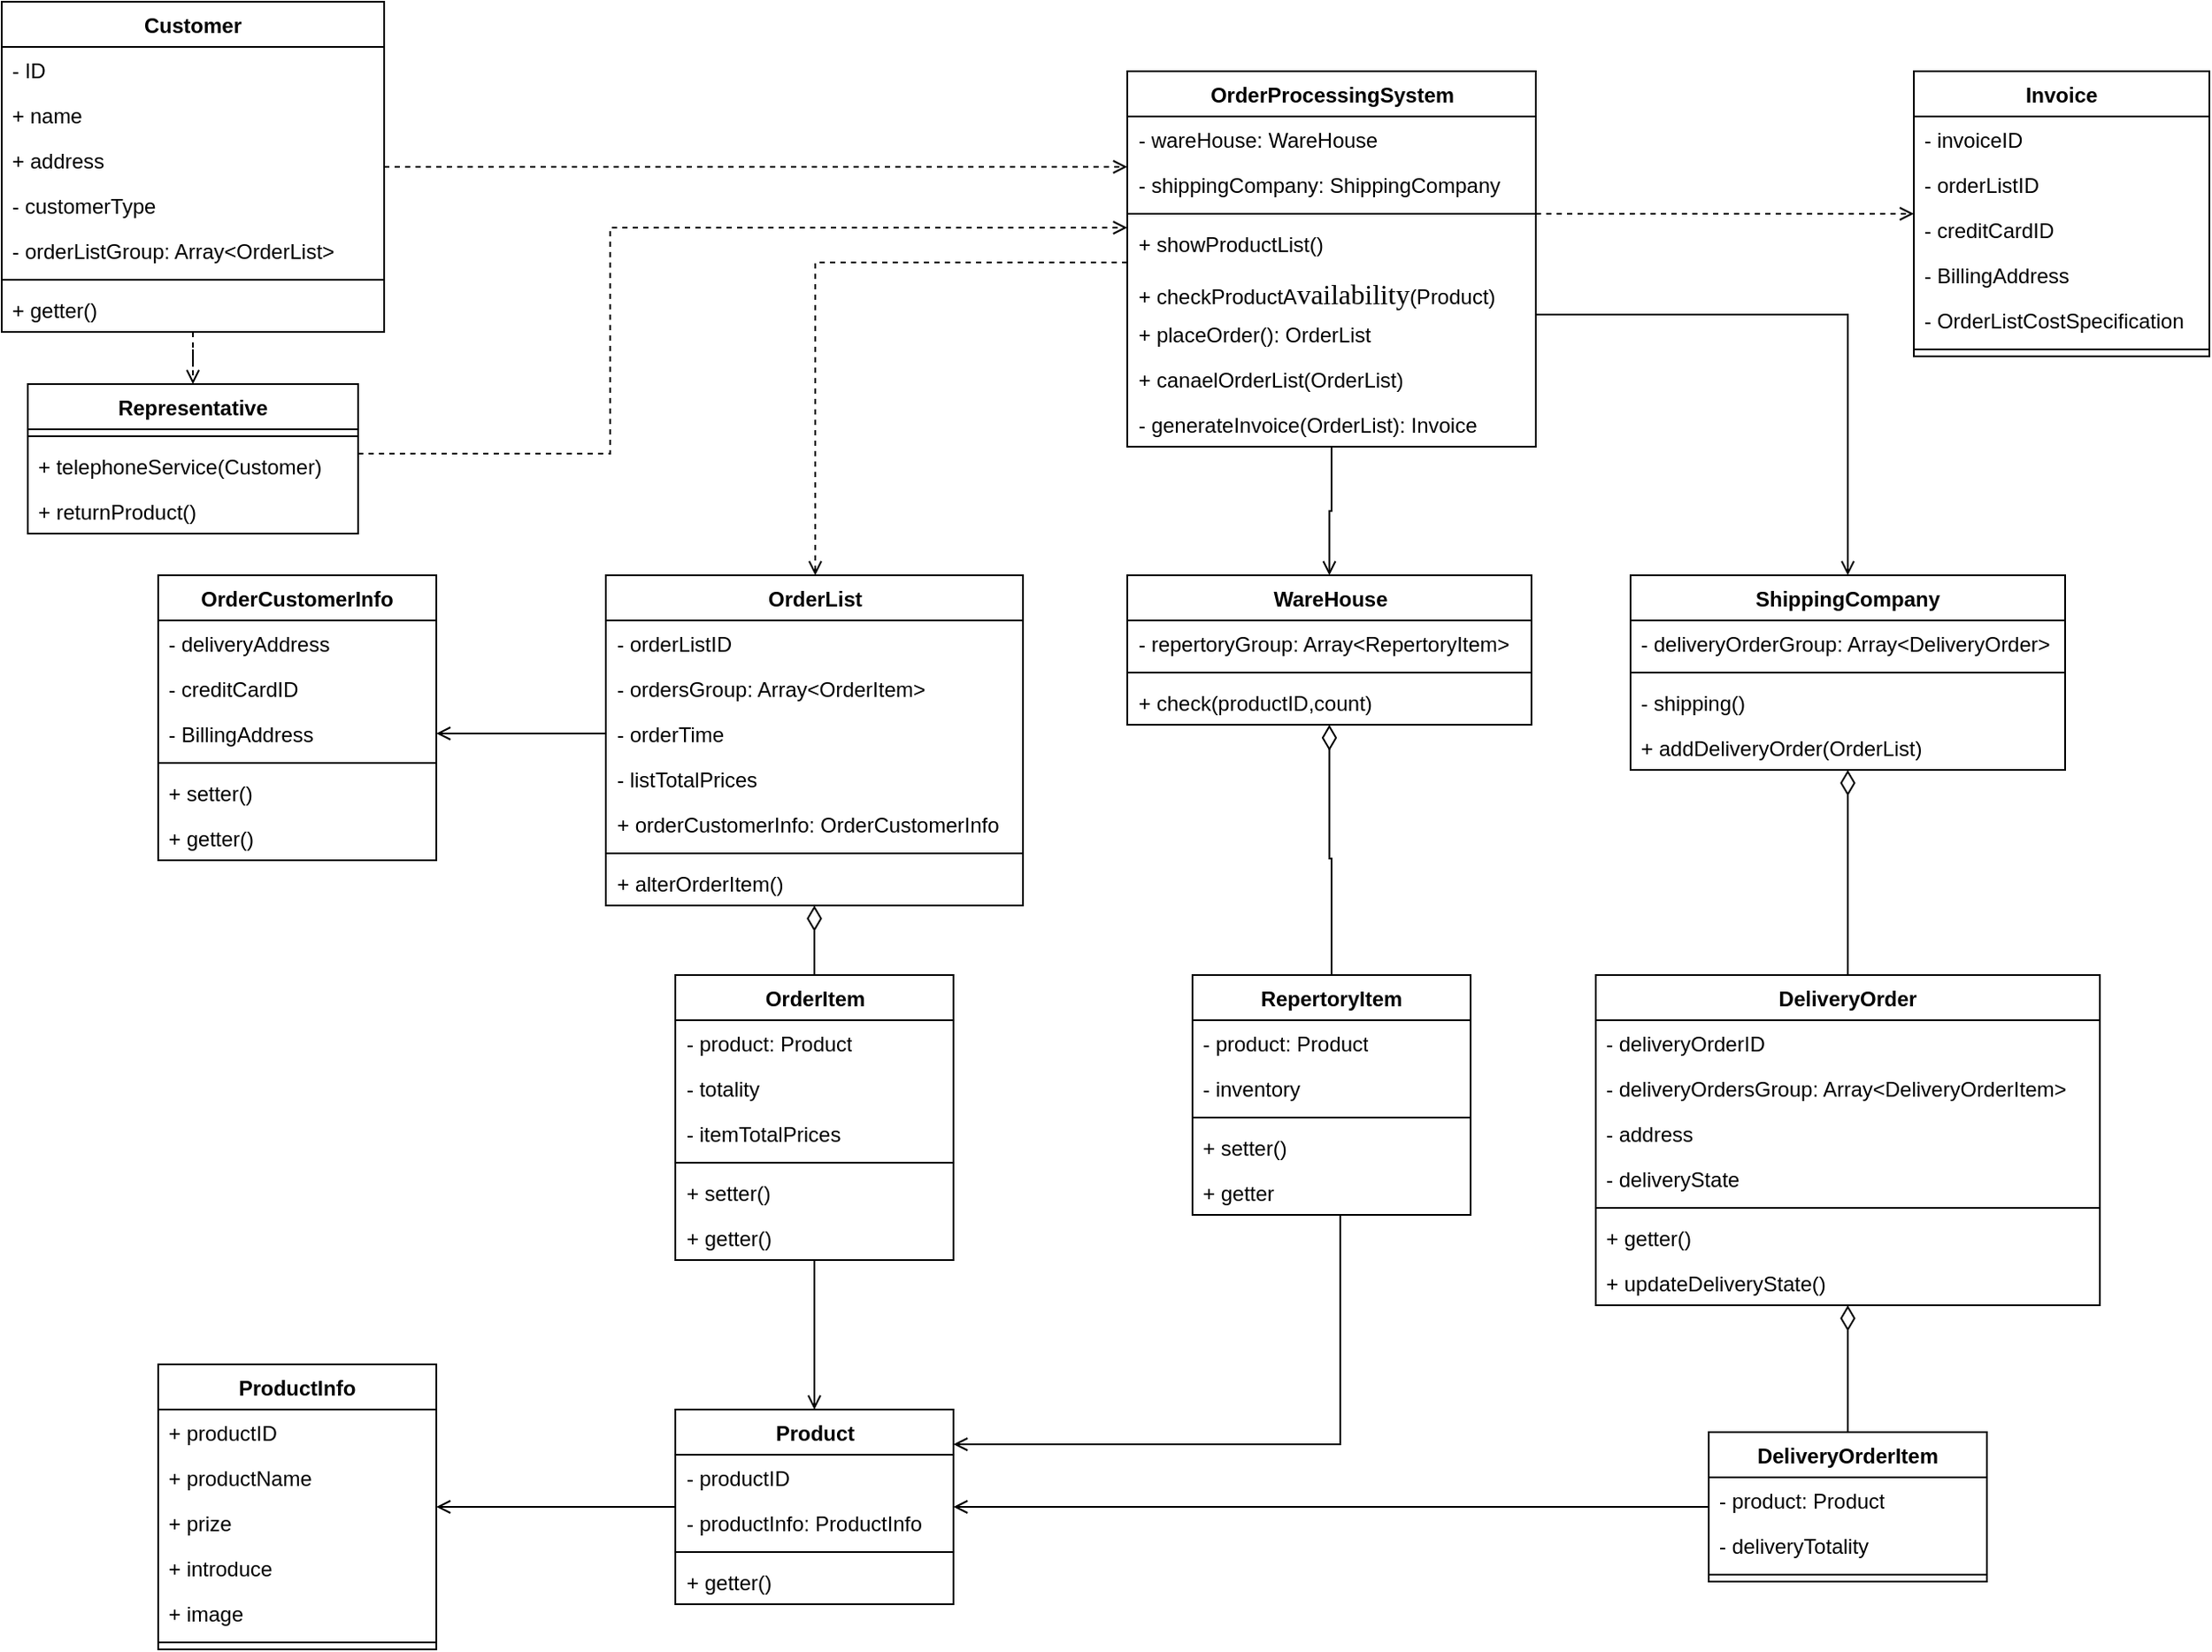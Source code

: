 <mxfile version="24.2.9" type="github">
  <diagram name="第 1 页" id="oKvAhKzEpgCFr4ve2nu9">
    <mxGraphModel dx="2316" dy="813" grid="1" gridSize="10" guides="1" tooltips="1" connect="1" arrows="1" fold="1" page="1" pageScale="1" pageWidth="827" pageHeight="1169" math="0" shadow="0">
      <root>
        <mxCell id="0" />
        <mxCell id="1" parent="0" />
        <mxCell id="QV_SMqiQQDVkxGpMwaXk-117" style="edgeStyle=orthogonalEdgeStyle;rounded=0;orthogonalLoop=1;jettySize=auto;html=1;endArrow=open;endFill=0;dashed=1;" parent="1" source="QV_SMqiQQDVkxGpMwaXk-1" target="QV_SMqiQQDVkxGpMwaXk-11" edge="1">
          <mxGeometry relative="1" as="geometry" />
        </mxCell>
        <mxCell id="QV_SMqiQQDVkxGpMwaXk-128" style="edgeStyle=orthogonalEdgeStyle;rounded=0;orthogonalLoop=1;jettySize=auto;html=1;dashed=1;endArrow=open;endFill=0;" parent="1" source="QV_SMqiQQDVkxGpMwaXk-1" target="QV_SMqiQQDVkxGpMwaXk-118" edge="1">
          <mxGeometry relative="1" as="geometry">
            <Array as="points">
              <mxPoint x="360" y="105" />
              <mxPoint x="360" y="105" />
            </Array>
          </mxGeometry>
        </mxCell>
        <mxCell id="QV_SMqiQQDVkxGpMwaXk-1" value="Customer" style="swimlane;fontStyle=1;align=center;verticalAlign=top;childLayout=stackLayout;horizontal=1;startSize=26;horizontalStack=0;resizeParent=1;resizeParentMax=0;resizeLast=0;collapsible=1;marginBottom=0;whiteSpace=wrap;html=1;" parent="1" vertex="1">
          <mxGeometry x="-90" y="10" width="220" height="190" as="geometry" />
        </mxCell>
        <mxCell id="QV_SMqiQQDVkxGpMwaXk-2" value="- ID" style="text;strokeColor=none;fillColor=none;align=left;verticalAlign=top;spacingLeft=4;spacingRight=4;overflow=hidden;rotatable=0;points=[[0,0.5],[1,0.5]];portConstraint=eastwest;whiteSpace=wrap;html=1;" parent="QV_SMqiQQDVkxGpMwaXk-1" vertex="1">
          <mxGeometry y="26" width="220" height="26" as="geometry" />
        </mxCell>
        <mxCell id="QV_SMqiQQDVkxGpMwaXk-7" value="+ name" style="text;strokeColor=none;fillColor=none;align=left;verticalAlign=top;spacingLeft=4;spacingRight=4;overflow=hidden;rotatable=0;points=[[0,0.5],[1,0.5]];portConstraint=eastwest;whiteSpace=wrap;html=1;" parent="QV_SMqiQQDVkxGpMwaXk-1" vertex="1">
          <mxGeometry y="52" width="220" height="26" as="geometry" />
        </mxCell>
        <mxCell id="QV_SMqiQQDVkxGpMwaXk-5" value="+ address" style="text;strokeColor=none;fillColor=none;align=left;verticalAlign=top;spacingLeft=4;spacingRight=4;overflow=hidden;rotatable=0;points=[[0,0.5],[1,0.5]];portConstraint=eastwest;whiteSpace=wrap;html=1;" parent="QV_SMqiQQDVkxGpMwaXk-1" vertex="1">
          <mxGeometry y="78" width="220" height="26" as="geometry" />
        </mxCell>
        <mxCell id="QV_SMqiQQDVkxGpMwaXk-10" value="- customerType" style="text;strokeColor=none;fillColor=none;align=left;verticalAlign=top;spacingLeft=4;spacingRight=4;overflow=hidden;rotatable=0;points=[[0,0.5],[1,0.5]];portConstraint=eastwest;whiteSpace=wrap;html=1;" parent="QV_SMqiQQDVkxGpMwaXk-1" vertex="1">
          <mxGeometry y="104" width="220" height="26" as="geometry" />
        </mxCell>
        <mxCell id="QV_SMqiQQDVkxGpMwaXk-55" value="- orderListGroup: Array&amp;lt;OrderList&amp;gt;" style="text;strokeColor=none;fillColor=none;align=left;verticalAlign=top;spacingLeft=4;spacingRight=4;overflow=hidden;rotatable=0;points=[[0,0.5],[1,0.5]];portConstraint=eastwest;whiteSpace=wrap;html=1;" parent="QV_SMqiQQDVkxGpMwaXk-1" vertex="1">
          <mxGeometry y="130" width="220" height="26" as="geometry" />
        </mxCell>
        <mxCell id="QV_SMqiQQDVkxGpMwaXk-3" value="" style="line;strokeWidth=1;fillColor=none;align=left;verticalAlign=middle;spacingTop=-1;spacingLeft=3;spacingRight=3;rotatable=0;labelPosition=right;points=[];portConstraint=eastwest;strokeColor=inherit;" parent="QV_SMqiQQDVkxGpMwaXk-1" vertex="1">
          <mxGeometry y="156" width="220" height="8" as="geometry" />
        </mxCell>
        <mxCell id="QV_SMqiQQDVkxGpMwaXk-20" value="+ getter()" style="text;strokeColor=none;fillColor=none;align=left;verticalAlign=top;spacingLeft=4;spacingRight=4;overflow=hidden;rotatable=0;points=[[0,0.5],[1,0.5]];portConstraint=eastwest;whiteSpace=wrap;html=1;" parent="QV_SMqiQQDVkxGpMwaXk-1" vertex="1">
          <mxGeometry y="164" width="220" height="26" as="geometry" />
        </mxCell>
        <mxCell id="QV_SMqiQQDVkxGpMwaXk-127" style="edgeStyle=orthogonalEdgeStyle;rounded=0;orthogonalLoop=1;jettySize=auto;html=1;dashed=1;endArrow=open;endFill=0;" parent="1" source="QV_SMqiQQDVkxGpMwaXk-11" target="QV_SMqiQQDVkxGpMwaXk-118" edge="1">
          <mxGeometry relative="1" as="geometry">
            <Array as="points">
              <mxPoint x="260" y="270" />
              <mxPoint x="260" y="140" />
            </Array>
          </mxGeometry>
        </mxCell>
        <mxCell id="QV_SMqiQQDVkxGpMwaXk-11" value="Representative" style="swimlane;fontStyle=1;align=center;verticalAlign=top;childLayout=stackLayout;horizontal=1;startSize=26;horizontalStack=0;resizeParent=1;resizeParentMax=0;resizeLast=0;collapsible=1;marginBottom=0;whiteSpace=wrap;html=1;" parent="1" vertex="1">
          <mxGeometry x="-75" y="230" width="190" height="86" as="geometry" />
        </mxCell>
        <mxCell id="QV_SMqiQQDVkxGpMwaXk-13" value="" style="line;strokeWidth=1;fillColor=none;align=left;verticalAlign=middle;spacingTop=-1;spacingLeft=3;spacingRight=3;rotatable=0;labelPosition=right;points=[];portConstraint=eastwest;strokeColor=inherit;" parent="QV_SMqiQQDVkxGpMwaXk-11" vertex="1">
          <mxGeometry y="26" width="190" height="8" as="geometry" />
        </mxCell>
        <mxCell id="QV_SMqiQQDVkxGpMwaXk-14" value="+ telephoneService(Customer)" style="text;strokeColor=none;fillColor=none;align=left;verticalAlign=top;spacingLeft=4;spacingRight=4;overflow=hidden;rotatable=0;points=[[0,0.5],[1,0.5]];portConstraint=eastwest;whiteSpace=wrap;html=1;" parent="QV_SMqiQQDVkxGpMwaXk-11" vertex="1">
          <mxGeometry y="34" width="190" height="26" as="geometry" />
        </mxCell>
        <mxCell id="uf2ozdsLVdbvXUs8tTIl-1" value="+ returnProduct()" style="text;strokeColor=none;fillColor=none;align=left;verticalAlign=top;spacingLeft=4;spacingRight=4;overflow=hidden;rotatable=0;points=[[0,0.5],[1,0.5]];portConstraint=eastwest;whiteSpace=wrap;html=1;" vertex="1" parent="QV_SMqiQQDVkxGpMwaXk-11">
          <mxGeometry y="60" width="190" height="26" as="geometry" />
        </mxCell>
        <mxCell id="QV_SMqiQQDVkxGpMwaXk-27" style="edgeStyle=orthogonalEdgeStyle;rounded=0;orthogonalLoop=1;jettySize=auto;html=1;endArrow=open;endFill=0;startSize=6;endSize=6;" parent="1" source="QV_SMqiQQDVkxGpMwaXk-15" target="QV_SMqiQQDVkxGpMwaXk-36" edge="1">
          <mxGeometry relative="1" as="geometry">
            <mxPoint x="610" y="316" as="targetPoint" />
          </mxGeometry>
        </mxCell>
        <mxCell id="QV_SMqiQQDVkxGpMwaXk-15" value="Product" style="swimlane;fontStyle=1;align=center;verticalAlign=top;childLayout=stackLayout;horizontal=1;startSize=26;horizontalStack=0;resizeParent=1;resizeParentMax=0;resizeLast=0;collapsible=1;marginBottom=0;whiteSpace=wrap;html=1;" parent="1" vertex="1">
          <mxGeometry x="297.5" y="820" width="160" height="112" as="geometry" />
        </mxCell>
        <mxCell id="QV_SMqiQQDVkxGpMwaXk-41" value="- productID" style="text;strokeColor=none;fillColor=none;align=left;verticalAlign=top;spacingLeft=4;spacingRight=4;overflow=hidden;rotatable=0;points=[[0,0.5],[1,0.5]];portConstraint=eastwest;whiteSpace=wrap;html=1;" parent="QV_SMqiQQDVkxGpMwaXk-15" vertex="1">
          <mxGeometry y="26" width="160" height="26" as="geometry" />
        </mxCell>
        <mxCell id="QV_SMqiQQDVkxGpMwaXk-16" value="- productInfo: ProductInfo" style="text;strokeColor=none;fillColor=none;align=left;verticalAlign=top;spacingLeft=4;spacingRight=4;overflow=hidden;rotatable=0;points=[[0,0.5],[1,0.5]];portConstraint=eastwest;whiteSpace=wrap;html=1;" parent="QV_SMqiQQDVkxGpMwaXk-15" vertex="1">
          <mxGeometry y="52" width="160" height="26" as="geometry" />
        </mxCell>
        <mxCell id="QV_SMqiQQDVkxGpMwaXk-17" value="" style="line;strokeWidth=1;fillColor=none;align=left;verticalAlign=middle;spacingTop=-1;spacingLeft=3;spacingRight=3;rotatable=0;labelPosition=right;points=[];portConstraint=eastwest;strokeColor=inherit;" parent="QV_SMqiQQDVkxGpMwaXk-15" vertex="1">
          <mxGeometry y="78" width="160" height="8" as="geometry" />
        </mxCell>
        <mxCell id="QV_SMqiQQDVkxGpMwaXk-18" value="+ getter()" style="text;strokeColor=none;fillColor=none;align=left;verticalAlign=top;spacingLeft=4;spacingRight=4;overflow=hidden;rotatable=0;points=[[0,0.5],[1,0.5]];portConstraint=eastwest;whiteSpace=wrap;html=1;" parent="QV_SMqiQQDVkxGpMwaXk-15" vertex="1">
          <mxGeometry y="86" width="160" height="26" as="geometry" />
        </mxCell>
        <mxCell id="QV_SMqiQQDVkxGpMwaXk-36" value="&lt;div style=&quot;text-align: left;&quot;&gt;&lt;span style=&quot;background-color: initial;&quot;&gt;ProductInfo&lt;/span&gt;&lt;/div&gt;" style="swimlane;fontStyle=1;align=center;verticalAlign=top;childLayout=stackLayout;horizontal=1;startSize=26;horizontalStack=0;resizeParent=1;resizeParentMax=0;resizeLast=0;collapsible=1;marginBottom=0;whiteSpace=wrap;html=1;" parent="1" vertex="1">
          <mxGeometry y="794" width="160" height="164" as="geometry" />
        </mxCell>
        <mxCell id="QV_SMqiQQDVkxGpMwaXk-22" value="+ productID" style="text;strokeColor=none;fillColor=none;align=left;verticalAlign=top;spacingLeft=4;spacingRight=4;overflow=hidden;rotatable=0;points=[[0,0.5],[1,0.5]];portConstraint=eastwest;whiteSpace=wrap;html=1;" parent="QV_SMqiQQDVkxGpMwaXk-36" vertex="1">
          <mxGeometry y="26" width="160" height="26" as="geometry" />
        </mxCell>
        <mxCell id="QV_SMqiQQDVkxGpMwaXk-26" value="+ productName" style="text;strokeColor=none;fillColor=none;align=left;verticalAlign=top;spacingLeft=4;spacingRight=4;overflow=hidden;rotatable=0;points=[[0,0.5],[1,0.5]];portConstraint=eastwest;whiteSpace=wrap;html=1;" parent="QV_SMqiQQDVkxGpMwaXk-36" vertex="1">
          <mxGeometry y="52" width="160" height="26" as="geometry" />
        </mxCell>
        <mxCell id="QV_SMqiQQDVkxGpMwaXk-23" value="+ prize" style="text;strokeColor=none;fillColor=none;align=left;verticalAlign=top;spacingLeft=4;spacingRight=4;overflow=hidden;rotatable=0;points=[[0,0.5],[1,0.5]];portConstraint=eastwest;whiteSpace=wrap;html=1;" parent="QV_SMqiQQDVkxGpMwaXk-36" vertex="1">
          <mxGeometry y="78" width="160" height="26" as="geometry" />
        </mxCell>
        <mxCell id="QV_SMqiQQDVkxGpMwaXk-24" value="+ introduce" style="text;strokeColor=none;fillColor=none;align=left;verticalAlign=top;spacingLeft=4;spacingRight=4;overflow=hidden;rotatable=0;points=[[0,0.5],[1,0.5]];portConstraint=eastwest;whiteSpace=wrap;html=1;" parent="QV_SMqiQQDVkxGpMwaXk-36" vertex="1">
          <mxGeometry y="104" width="160" height="26" as="geometry" />
        </mxCell>
        <mxCell id="QV_SMqiQQDVkxGpMwaXk-25" value="+ image" style="text;strokeColor=none;fillColor=none;align=left;verticalAlign=top;spacingLeft=4;spacingRight=4;overflow=hidden;rotatable=0;points=[[0,0.5],[1,0.5]];portConstraint=eastwest;whiteSpace=wrap;html=1;" parent="QV_SMqiQQDVkxGpMwaXk-36" vertex="1">
          <mxGeometry y="130" width="160" height="26" as="geometry" />
        </mxCell>
        <mxCell id="QV_SMqiQQDVkxGpMwaXk-38" value="" style="line;strokeWidth=1;fillColor=none;align=left;verticalAlign=middle;spacingTop=-1;spacingLeft=3;spacingRight=3;rotatable=0;labelPosition=right;points=[];portConstraint=eastwest;strokeColor=inherit;" parent="QV_SMqiQQDVkxGpMwaXk-36" vertex="1">
          <mxGeometry y="156" width="160" height="8" as="geometry" />
        </mxCell>
        <mxCell id="QV_SMqiQQDVkxGpMwaXk-54" style="edgeStyle=orthogonalEdgeStyle;rounded=0;orthogonalLoop=1;jettySize=auto;html=1;entryX=0.5;entryY=0;entryDx=0;entryDy=0;endArrow=none;endFill=0;startArrow=diamondThin;startFill=0;targetPerimeterSpacing=0;sourcePerimeterSpacing=0;endSize=6;startSize=12;" parent="1" source="QV_SMqiQQDVkxGpMwaXk-42" target="QV_SMqiQQDVkxGpMwaXk-46" edge="1">
          <mxGeometry relative="1" as="geometry" />
        </mxCell>
        <mxCell id="QV_SMqiQQDVkxGpMwaXk-42" value="OrderList" style="swimlane;fontStyle=1;align=center;verticalAlign=top;childLayout=stackLayout;horizontal=1;startSize=26;horizontalStack=0;resizeParent=1;resizeParentMax=0;resizeLast=0;collapsible=1;marginBottom=0;whiteSpace=wrap;html=1;" parent="1" vertex="1">
          <mxGeometry x="257.5" y="340" width="240" height="190" as="geometry" />
        </mxCell>
        <mxCell id="QV_SMqiQQDVkxGpMwaXk-57" value="- orderListID" style="text;strokeColor=none;fillColor=none;align=left;verticalAlign=top;spacingLeft=4;spacingRight=4;overflow=hidden;rotatable=0;points=[[0,0.5],[1,0.5]];portConstraint=eastwest;whiteSpace=wrap;html=1;" parent="QV_SMqiQQDVkxGpMwaXk-42" vertex="1">
          <mxGeometry y="26" width="240" height="26" as="geometry" />
        </mxCell>
        <mxCell id="QV_SMqiQQDVkxGpMwaXk-43" value="- ordersGroup: Array&amp;lt;OrderItem&amp;gt;" style="text;strokeColor=none;fillColor=none;align=left;verticalAlign=top;spacingLeft=4;spacingRight=4;overflow=hidden;rotatable=0;points=[[0,0.5],[1,0.5]];portConstraint=eastwest;whiteSpace=wrap;html=1;" parent="QV_SMqiQQDVkxGpMwaXk-42" vertex="1">
          <mxGeometry y="52" width="240" height="26" as="geometry" />
        </mxCell>
        <mxCell id="QV_SMqiQQDVkxGpMwaXk-58" value="- orderTime" style="text;strokeColor=none;fillColor=none;align=left;verticalAlign=top;spacingLeft=4;spacingRight=4;overflow=hidden;rotatable=0;points=[[0,0.5],[1,0.5]];portConstraint=eastwest;whiteSpace=wrap;html=1;" parent="QV_SMqiQQDVkxGpMwaXk-42" vertex="1">
          <mxGeometry y="78" width="240" height="26" as="geometry" />
        </mxCell>
        <mxCell id="QV_SMqiQQDVkxGpMwaXk-59" value="- listTotalPrices" style="text;strokeColor=none;fillColor=none;align=left;verticalAlign=top;spacingLeft=4;spacingRight=4;overflow=hidden;rotatable=0;points=[[0,0.5],[1,0.5]];portConstraint=eastwest;whiteSpace=wrap;html=1;" parent="QV_SMqiQQDVkxGpMwaXk-42" vertex="1">
          <mxGeometry y="104" width="240" height="26" as="geometry" />
        </mxCell>
        <mxCell id="QV_SMqiQQDVkxGpMwaXk-60" value="+ orderCustomerInfo: OrderCustomerInfo" style="text;strokeColor=none;fillColor=none;align=left;verticalAlign=top;spacingLeft=4;spacingRight=4;overflow=hidden;rotatable=0;points=[[0,0.5],[1,0.5]];portConstraint=eastwest;whiteSpace=wrap;html=1;" parent="QV_SMqiQQDVkxGpMwaXk-42" vertex="1">
          <mxGeometry y="130" width="240" height="26" as="geometry" />
        </mxCell>
        <mxCell id="QV_SMqiQQDVkxGpMwaXk-44" value="" style="line;strokeWidth=1;fillColor=none;align=left;verticalAlign=middle;spacingTop=-1;spacingLeft=3;spacingRight=3;rotatable=0;labelPosition=right;points=[];portConstraint=eastwest;strokeColor=inherit;" parent="QV_SMqiQQDVkxGpMwaXk-42" vertex="1">
          <mxGeometry y="156" width="240" height="8" as="geometry" />
        </mxCell>
        <mxCell id="QV_SMqiQQDVkxGpMwaXk-45" value="+ alterOrderItem()" style="text;strokeColor=none;fillColor=none;align=left;verticalAlign=top;spacingLeft=4;spacingRight=4;overflow=hidden;rotatable=0;points=[[0,0.5],[1,0.5]];portConstraint=eastwest;whiteSpace=wrap;html=1;" parent="QV_SMqiQQDVkxGpMwaXk-42" vertex="1">
          <mxGeometry y="164" width="240" height="26" as="geometry" />
        </mxCell>
        <mxCell id="QV_SMqiQQDVkxGpMwaXk-139" style="edgeStyle=orthogonalEdgeStyle;rounded=0;orthogonalLoop=1;jettySize=auto;html=1;endArrow=open;endFill=0;" parent="1" source="QV_SMqiQQDVkxGpMwaXk-46" target="QV_SMqiQQDVkxGpMwaXk-15" edge="1">
          <mxGeometry relative="1" as="geometry" />
        </mxCell>
        <mxCell id="QV_SMqiQQDVkxGpMwaXk-46" value="OrderItem" style="swimlane;fontStyle=1;align=center;verticalAlign=top;childLayout=stackLayout;horizontal=1;startSize=26;horizontalStack=0;resizeParent=1;resizeParentMax=0;resizeLast=0;collapsible=1;marginBottom=0;whiteSpace=wrap;html=1;" parent="1" vertex="1">
          <mxGeometry x="297.5" y="570" width="160" height="164" as="geometry" />
        </mxCell>
        <mxCell id="QV_SMqiQQDVkxGpMwaXk-50" value="- product: Product" style="text;strokeColor=none;fillColor=none;align=left;verticalAlign=top;spacingLeft=4;spacingRight=4;overflow=hidden;rotatable=0;points=[[0,0.5],[1,0.5]];portConstraint=eastwest;whiteSpace=wrap;html=1;" parent="QV_SMqiQQDVkxGpMwaXk-46" vertex="1">
          <mxGeometry y="26" width="160" height="26" as="geometry" />
        </mxCell>
        <mxCell id="QV_SMqiQQDVkxGpMwaXk-52" value="-&amp;nbsp;totality" style="text;strokeColor=none;fillColor=none;align=left;verticalAlign=top;spacingLeft=4;spacingRight=4;overflow=hidden;rotatable=0;points=[[0,0.5],[1,0.5]];portConstraint=eastwest;whiteSpace=wrap;html=1;" parent="QV_SMqiQQDVkxGpMwaXk-46" vertex="1">
          <mxGeometry y="52" width="160" height="26" as="geometry" />
        </mxCell>
        <mxCell id="QV_SMqiQQDVkxGpMwaXk-51" value="- itemTotalPrices" style="text;strokeColor=none;fillColor=none;align=left;verticalAlign=top;spacingLeft=4;spacingRight=4;overflow=hidden;rotatable=0;points=[[0,0.5],[1,0.5]];portConstraint=eastwest;whiteSpace=wrap;html=1;" parent="QV_SMqiQQDVkxGpMwaXk-46" vertex="1">
          <mxGeometry y="78" width="160" height="26" as="geometry" />
        </mxCell>
        <mxCell id="QV_SMqiQQDVkxGpMwaXk-48" value="" style="line;strokeWidth=1;fillColor=none;align=left;verticalAlign=middle;spacingTop=-1;spacingLeft=3;spacingRight=3;rotatable=0;labelPosition=right;points=[];portConstraint=eastwest;strokeColor=inherit;" parent="QV_SMqiQQDVkxGpMwaXk-46" vertex="1">
          <mxGeometry y="104" width="160" height="8" as="geometry" />
        </mxCell>
        <mxCell id="QV_SMqiQQDVkxGpMwaXk-53" value="+ setter()" style="text;strokeColor=none;fillColor=none;align=left;verticalAlign=top;spacingLeft=4;spacingRight=4;overflow=hidden;rotatable=0;points=[[0,0.5],[1,0.5]];portConstraint=eastwest;whiteSpace=wrap;html=1;" parent="QV_SMqiQQDVkxGpMwaXk-46" vertex="1">
          <mxGeometry y="112" width="160" height="26" as="geometry" />
        </mxCell>
        <mxCell id="QV_SMqiQQDVkxGpMwaXk-49" value="+ getter()" style="text;strokeColor=none;fillColor=none;align=left;verticalAlign=top;spacingLeft=4;spacingRight=4;overflow=hidden;rotatable=0;points=[[0,0.5],[1,0.5]];portConstraint=eastwest;whiteSpace=wrap;html=1;" parent="QV_SMqiQQDVkxGpMwaXk-46" vertex="1">
          <mxGeometry y="138" width="160" height="26" as="geometry" />
        </mxCell>
        <mxCell id="QV_SMqiQQDVkxGpMwaXk-62" value="&lt;span style=&quot;text-align: left;&quot;&gt;OrderCustomerInfo&lt;/span&gt;" style="swimlane;fontStyle=1;align=center;verticalAlign=top;childLayout=stackLayout;horizontal=1;startSize=26;horizontalStack=0;resizeParent=1;resizeParentMax=0;resizeLast=0;collapsible=1;marginBottom=0;whiteSpace=wrap;html=1;" parent="1" vertex="1">
          <mxGeometry y="340" width="160" height="164" as="geometry" />
        </mxCell>
        <mxCell id="QV_SMqiQQDVkxGpMwaXk-63" value="- deliveryAddress" style="text;strokeColor=none;fillColor=none;align=left;verticalAlign=top;spacingLeft=4;spacingRight=4;overflow=hidden;rotatable=0;points=[[0,0.5],[1,0.5]];portConstraint=eastwest;whiteSpace=wrap;html=1;" parent="QV_SMqiQQDVkxGpMwaXk-62" vertex="1">
          <mxGeometry y="26" width="160" height="26" as="geometry" />
        </mxCell>
        <mxCell id="QV_SMqiQQDVkxGpMwaXk-66" value="- creditCardID" style="text;strokeColor=none;fillColor=none;align=left;verticalAlign=top;spacingLeft=4;spacingRight=4;overflow=hidden;rotatable=0;points=[[0,0.5],[1,0.5]];portConstraint=eastwest;whiteSpace=wrap;html=1;" parent="QV_SMqiQQDVkxGpMwaXk-62" vertex="1">
          <mxGeometry y="52" width="160" height="26" as="geometry" />
        </mxCell>
        <mxCell id="QV_SMqiQQDVkxGpMwaXk-67" value="- BillingAddress" style="text;strokeColor=none;fillColor=none;align=left;verticalAlign=top;spacingLeft=4;spacingRight=4;overflow=hidden;rotatable=0;points=[[0,0.5],[1,0.5]];portConstraint=eastwest;whiteSpace=wrap;html=1;" parent="QV_SMqiQQDVkxGpMwaXk-62" vertex="1">
          <mxGeometry y="78" width="160" height="26" as="geometry" />
        </mxCell>
        <mxCell id="QV_SMqiQQDVkxGpMwaXk-64" value="" style="line;strokeWidth=1;fillColor=none;align=left;verticalAlign=middle;spacingTop=-1;spacingLeft=3;spacingRight=3;rotatable=0;labelPosition=right;points=[];portConstraint=eastwest;strokeColor=inherit;" parent="QV_SMqiQQDVkxGpMwaXk-62" vertex="1">
          <mxGeometry y="104" width="160" height="8" as="geometry" />
        </mxCell>
        <mxCell id="QV_SMqiQQDVkxGpMwaXk-68" value="+ setter()" style="text;strokeColor=none;fillColor=none;align=left;verticalAlign=top;spacingLeft=4;spacingRight=4;overflow=hidden;rotatable=0;points=[[0,0.5],[1,0.5]];portConstraint=eastwest;whiteSpace=wrap;html=1;" parent="QV_SMqiQQDVkxGpMwaXk-62" vertex="1">
          <mxGeometry y="112" width="160" height="26" as="geometry" />
        </mxCell>
        <mxCell id="QV_SMqiQQDVkxGpMwaXk-65" value="+ getter()" style="text;strokeColor=none;fillColor=none;align=left;verticalAlign=top;spacingLeft=4;spacingRight=4;overflow=hidden;rotatable=0;points=[[0,0.5],[1,0.5]];portConstraint=eastwest;whiteSpace=wrap;html=1;" parent="QV_SMqiQQDVkxGpMwaXk-62" vertex="1">
          <mxGeometry y="138" width="160" height="26" as="geometry" />
        </mxCell>
        <mxCell id="QV_SMqiQQDVkxGpMwaXk-69" style="edgeStyle=orthogonalEdgeStyle;rounded=0;orthogonalLoop=1;jettySize=auto;html=1;endArrow=open;endFill=0;" parent="1" source="QV_SMqiQQDVkxGpMwaXk-58" target="QV_SMqiQQDVkxGpMwaXk-67" edge="1">
          <mxGeometry relative="1" as="geometry" />
        </mxCell>
        <mxCell id="QV_SMqiQQDVkxGpMwaXk-84" style="edgeStyle=orthogonalEdgeStyle;rounded=0;orthogonalLoop=1;jettySize=auto;html=1;endArrow=none;endFill=0;entryX=0.5;entryY=0;entryDx=0;entryDy=0;startArrow=diamondThin;startFill=0;startSize=12;" parent="1" source="QV_SMqiQQDVkxGpMwaXk-74" target="QV_SMqiQQDVkxGpMwaXk-78" edge="1">
          <mxGeometry relative="1" as="geometry" />
        </mxCell>
        <mxCell id="QV_SMqiQQDVkxGpMwaXk-74" value="WareHouse" style="swimlane;fontStyle=1;align=center;verticalAlign=top;childLayout=stackLayout;horizontal=1;startSize=26;horizontalStack=0;resizeParent=1;resizeParentMax=0;resizeLast=0;collapsible=1;marginBottom=0;whiteSpace=wrap;html=1;" parent="1" vertex="1">
          <mxGeometry x="557.5" y="340" width="232.5" height="86" as="geometry" />
        </mxCell>
        <mxCell id="QV_SMqiQQDVkxGpMwaXk-75" value="- repertoryGroup: Array&amp;lt;RepertoryItem&amp;gt;&amp;nbsp;" style="text;strokeColor=none;fillColor=none;align=left;verticalAlign=top;spacingLeft=4;spacingRight=4;overflow=hidden;rotatable=0;points=[[0,0.5],[1,0.5]];portConstraint=eastwest;whiteSpace=wrap;html=1;" parent="QV_SMqiQQDVkxGpMwaXk-74" vertex="1">
          <mxGeometry y="26" width="232.5" height="26" as="geometry" />
        </mxCell>
        <mxCell id="QV_SMqiQQDVkxGpMwaXk-76" value="" style="line;strokeWidth=1;fillColor=none;align=left;verticalAlign=middle;spacingTop=-1;spacingLeft=3;spacingRight=3;rotatable=0;labelPosition=right;points=[];portConstraint=eastwest;strokeColor=inherit;" parent="QV_SMqiQQDVkxGpMwaXk-74" vertex="1">
          <mxGeometry y="52" width="232.5" height="8" as="geometry" />
        </mxCell>
        <mxCell id="QV_SMqiQQDVkxGpMwaXk-77" value="+ check(productID,count)" style="text;strokeColor=none;fillColor=none;align=left;verticalAlign=top;spacingLeft=4;spacingRight=4;overflow=hidden;rotatable=0;points=[[0,0.5],[1,0.5]];portConstraint=eastwest;whiteSpace=wrap;html=1;" parent="QV_SMqiQQDVkxGpMwaXk-74" vertex="1">
          <mxGeometry y="60" width="232.5" height="26" as="geometry" />
        </mxCell>
        <mxCell id="QV_SMqiQQDVkxGpMwaXk-140" style="edgeStyle=orthogonalEdgeStyle;rounded=0;orthogonalLoop=1;jettySize=auto;html=1;endArrow=open;endFill=0;" parent="1" source="QV_SMqiQQDVkxGpMwaXk-78" target="QV_SMqiQQDVkxGpMwaXk-15" edge="1">
          <mxGeometry relative="1" as="geometry">
            <Array as="points">
              <mxPoint x="680" y="840" />
            </Array>
          </mxGeometry>
        </mxCell>
        <mxCell id="QV_SMqiQQDVkxGpMwaXk-78" value="RepertoryItem" style="swimlane;fontStyle=1;align=center;verticalAlign=top;childLayout=stackLayout;horizontal=1;startSize=26;horizontalStack=0;resizeParent=1;resizeParentMax=0;resizeLast=0;collapsible=1;marginBottom=0;whiteSpace=wrap;html=1;" parent="1" vertex="1">
          <mxGeometry x="595" y="570" width="160" height="138" as="geometry">
            <mxRectangle x="610" y="420" width="120" height="30" as="alternateBounds" />
          </mxGeometry>
        </mxCell>
        <mxCell id="QV_SMqiQQDVkxGpMwaXk-79" value="- product: Product" style="text;strokeColor=none;fillColor=none;align=left;verticalAlign=top;spacingLeft=4;spacingRight=4;overflow=hidden;rotatable=0;points=[[0,0.5],[1,0.5]];portConstraint=eastwest;whiteSpace=wrap;html=1;" parent="QV_SMqiQQDVkxGpMwaXk-78" vertex="1">
          <mxGeometry y="26" width="160" height="26" as="geometry" />
        </mxCell>
        <mxCell id="QV_SMqiQQDVkxGpMwaXk-82" value="-&amp;nbsp;&lt;span style=&quot;background-color: initial;&quot;&gt;inventory&lt;/span&gt;" style="text;strokeColor=none;fillColor=none;align=left;verticalAlign=top;spacingLeft=4;spacingRight=4;overflow=hidden;rotatable=0;points=[[0,0.5],[1,0.5]];portConstraint=eastwest;whiteSpace=wrap;html=1;" parent="QV_SMqiQQDVkxGpMwaXk-78" vertex="1">
          <mxGeometry y="52" width="160" height="26" as="geometry" />
        </mxCell>
        <mxCell id="QV_SMqiQQDVkxGpMwaXk-80" value="" style="line;strokeWidth=1;fillColor=none;align=left;verticalAlign=middle;spacingTop=-1;spacingLeft=3;spacingRight=3;rotatable=0;labelPosition=right;points=[];portConstraint=eastwest;strokeColor=inherit;" parent="QV_SMqiQQDVkxGpMwaXk-78" vertex="1">
          <mxGeometry y="78" width="160" height="8" as="geometry" />
        </mxCell>
        <mxCell id="QV_SMqiQQDVkxGpMwaXk-81" value="+ setter()" style="text;strokeColor=none;fillColor=none;align=left;verticalAlign=top;spacingLeft=4;spacingRight=4;overflow=hidden;rotatable=0;points=[[0,0.5],[1,0.5]];portConstraint=eastwest;whiteSpace=wrap;html=1;" parent="QV_SMqiQQDVkxGpMwaXk-78" vertex="1">
          <mxGeometry y="86" width="160" height="26" as="geometry" />
        </mxCell>
        <mxCell id="QV_SMqiQQDVkxGpMwaXk-83" value="+ getter" style="text;strokeColor=none;fillColor=none;align=left;verticalAlign=top;spacingLeft=4;spacingRight=4;overflow=hidden;rotatable=0;points=[[0,0.5],[1,0.5]];portConstraint=eastwest;whiteSpace=wrap;html=1;" parent="QV_SMqiQQDVkxGpMwaXk-78" vertex="1">
          <mxGeometry y="112" width="160" height="26" as="geometry" />
        </mxCell>
        <mxCell id="QV_SMqiQQDVkxGpMwaXk-98" style="edgeStyle=orthogonalEdgeStyle;rounded=0;orthogonalLoop=1;jettySize=auto;html=1;endArrow=none;endFill=0;startArrow=diamondThin;startFill=0;endSize=6;startSize=12;" parent="1" source="QV_SMqiQQDVkxGpMwaXk-86" target="QV_SMqiQQDVkxGpMwaXk-90" edge="1">
          <mxGeometry relative="1" as="geometry" />
        </mxCell>
        <mxCell id="QV_SMqiQQDVkxGpMwaXk-86" value="DeliveryOrder" style="swimlane;fontStyle=1;align=center;verticalAlign=top;childLayout=stackLayout;horizontal=1;startSize=26;horizontalStack=0;resizeParent=1;resizeParentMax=0;resizeLast=0;collapsible=1;marginBottom=0;whiteSpace=wrap;html=1;" parent="1" vertex="1">
          <mxGeometry x="827" y="570" width="290" height="190" as="geometry" />
        </mxCell>
        <mxCell id="QV_SMqiQQDVkxGpMwaXk-99" value="- deliveryOrderID" style="text;strokeColor=none;fillColor=none;align=left;verticalAlign=top;spacingLeft=4;spacingRight=4;overflow=hidden;rotatable=0;points=[[0,0.5],[1,0.5]];portConstraint=eastwest;whiteSpace=wrap;html=1;" parent="QV_SMqiQQDVkxGpMwaXk-86" vertex="1">
          <mxGeometry y="26" width="290" height="26" as="geometry" />
        </mxCell>
        <mxCell id="QV_SMqiQQDVkxGpMwaXk-94" value="- deliveryOrdersGroup: Array&amp;lt;DeliveryOrderItem&amp;gt;" style="text;strokeColor=none;fillColor=none;align=left;verticalAlign=top;spacingLeft=4;spacingRight=4;overflow=hidden;rotatable=0;points=[[0,0.5],[1,0.5]];portConstraint=eastwest;whiteSpace=wrap;html=1;" parent="QV_SMqiQQDVkxGpMwaXk-86" vertex="1">
          <mxGeometry y="52" width="290" height="26" as="geometry" />
        </mxCell>
        <mxCell id="QV_SMqiQQDVkxGpMwaXk-102" value="- address" style="text;strokeColor=none;fillColor=none;align=left;verticalAlign=top;spacingLeft=4;spacingRight=4;overflow=hidden;rotatable=0;points=[[0,0.5],[1,0.5]];portConstraint=eastwest;whiteSpace=wrap;html=1;" parent="QV_SMqiQQDVkxGpMwaXk-86" vertex="1">
          <mxGeometry y="78" width="290" height="26" as="geometry" />
        </mxCell>
        <mxCell id="QV_SMqiQQDVkxGpMwaXk-100" value="- deliveryState" style="text;strokeColor=none;fillColor=none;align=left;verticalAlign=top;spacingLeft=4;spacingRight=4;overflow=hidden;rotatable=0;points=[[0,0.5],[1,0.5]];portConstraint=eastwest;whiteSpace=wrap;html=1;" parent="QV_SMqiQQDVkxGpMwaXk-86" vertex="1">
          <mxGeometry y="104" width="290" height="26" as="geometry" />
        </mxCell>
        <mxCell id="QV_SMqiQQDVkxGpMwaXk-88" value="" style="line;strokeWidth=1;fillColor=none;align=left;verticalAlign=middle;spacingTop=-1;spacingLeft=3;spacingRight=3;rotatable=0;labelPosition=right;points=[];portConstraint=eastwest;strokeColor=inherit;" parent="QV_SMqiQQDVkxGpMwaXk-86" vertex="1">
          <mxGeometry y="130" width="290" height="8" as="geometry" />
        </mxCell>
        <mxCell id="QV_SMqiQQDVkxGpMwaXk-89" value="+ getter()" style="text;strokeColor=none;fillColor=none;align=left;verticalAlign=top;spacingLeft=4;spacingRight=4;overflow=hidden;rotatable=0;points=[[0,0.5],[1,0.5]];portConstraint=eastwest;whiteSpace=wrap;html=1;" parent="QV_SMqiQQDVkxGpMwaXk-86" vertex="1">
          <mxGeometry y="138" width="290" height="26" as="geometry" />
        </mxCell>
        <mxCell id="QV_SMqiQQDVkxGpMwaXk-101" value="+ updateDeliveryState()" style="text;strokeColor=none;fillColor=none;align=left;verticalAlign=top;spacingLeft=4;spacingRight=4;overflow=hidden;rotatable=0;points=[[0,0.5],[1,0.5]];portConstraint=eastwest;whiteSpace=wrap;html=1;" parent="QV_SMqiQQDVkxGpMwaXk-86" vertex="1">
          <mxGeometry y="164" width="290" height="26" as="geometry" />
        </mxCell>
        <mxCell id="QV_SMqiQQDVkxGpMwaXk-136" style="edgeStyle=orthogonalEdgeStyle;rounded=0;orthogonalLoop=1;jettySize=auto;html=1;endArrow=open;endFill=0;" parent="1" source="QV_SMqiQQDVkxGpMwaXk-90" target="QV_SMqiQQDVkxGpMwaXk-15" edge="1">
          <mxGeometry relative="1" as="geometry" />
        </mxCell>
        <mxCell id="QV_SMqiQQDVkxGpMwaXk-90" value="DeliveryOrderItem" style="swimlane;fontStyle=1;align=center;verticalAlign=top;childLayout=stackLayout;horizontal=1;startSize=26;horizontalStack=0;resizeParent=1;resizeParentMax=0;resizeLast=0;collapsible=1;marginBottom=0;whiteSpace=wrap;html=1;" parent="1" vertex="1">
          <mxGeometry x="892" y="833" width="160" height="86" as="geometry" />
        </mxCell>
        <mxCell id="QV_SMqiQQDVkxGpMwaXk-96" value="- product: Product" style="text;strokeColor=none;fillColor=none;align=left;verticalAlign=top;spacingLeft=4;spacingRight=4;overflow=hidden;rotatable=0;points=[[0,0.5],[1,0.5]];portConstraint=eastwest;whiteSpace=wrap;html=1;" parent="QV_SMqiQQDVkxGpMwaXk-90" vertex="1">
          <mxGeometry y="26" width="160" height="26" as="geometry" />
        </mxCell>
        <mxCell id="QV_SMqiQQDVkxGpMwaXk-91" value="- deliveryTotality" style="text;strokeColor=none;fillColor=none;align=left;verticalAlign=top;spacingLeft=4;spacingRight=4;overflow=hidden;rotatable=0;points=[[0,0.5],[1,0.5]];portConstraint=eastwest;whiteSpace=wrap;html=1;" parent="QV_SMqiQQDVkxGpMwaXk-90" vertex="1">
          <mxGeometry y="52" width="160" height="26" as="geometry" />
        </mxCell>
        <mxCell id="QV_SMqiQQDVkxGpMwaXk-92" value="" style="line;strokeWidth=1;fillColor=none;align=left;verticalAlign=middle;spacingTop=-1;spacingLeft=3;spacingRight=3;rotatable=0;labelPosition=right;points=[];portConstraint=eastwest;strokeColor=inherit;" parent="QV_SMqiQQDVkxGpMwaXk-90" vertex="1">
          <mxGeometry y="78" width="160" height="8" as="geometry" />
        </mxCell>
        <mxCell id="QV_SMqiQQDVkxGpMwaXk-103" value="Invoice" style="swimlane;fontStyle=1;align=center;verticalAlign=top;childLayout=stackLayout;horizontal=1;startSize=26;horizontalStack=0;resizeParent=1;resizeParentMax=0;resizeLast=0;collapsible=1;marginBottom=0;whiteSpace=wrap;html=1;" parent="1" vertex="1">
          <mxGeometry x="1010" y="50" width="170" height="164" as="geometry" />
        </mxCell>
        <mxCell id="QV_SMqiQQDVkxGpMwaXk-104" value="- invoiceID" style="text;strokeColor=none;fillColor=none;align=left;verticalAlign=top;spacingLeft=4;spacingRight=4;overflow=hidden;rotatable=0;points=[[0,0.5],[1,0.5]];portConstraint=eastwest;whiteSpace=wrap;html=1;" parent="QV_SMqiQQDVkxGpMwaXk-103" vertex="1">
          <mxGeometry y="26" width="170" height="26" as="geometry" />
        </mxCell>
        <mxCell id="QV_SMqiQQDVkxGpMwaXk-108" value="- orderListID" style="text;strokeColor=none;fillColor=none;align=left;verticalAlign=top;spacingLeft=4;spacingRight=4;overflow=hidden;rotatable=0;points=[[0,0.5],[1,0.5]];portConstraint=eastwest;whiteSpace=wrap;html=1;" parent="QV_SMqiQQDVkxGpMwaXk-103" vertex="1">
          <mxGeometry y="52" width="170" height="26" as="geometry" />
        </mxCell>
        <mxCell id="QV_SMqiQQDVkxGpMwaXk-110" value="- creditCardID" style="text;strokeColor=none;fillColor=none;align=left;verticalAlign=top;spacingLeft=4;spacingRight=4;overflow=hidden;rotatable=0;points=[[0,0.5],[1,0.5]];portConstraint=eastwest;whiteSpace=wrap;html=1;" parent="QV_SMqiQQDVkxGpMwaXk-103" vertex="1">
          <mxGeometry y="78" width="170" height="26" as="geometry" />
        </mxCell>
        <mxCell id="QV_SMqiQQDVkxGpMwaXk-111" value="- BillingAddress" style="text;strokeColor=none;fillColor=none;align=left;verticalAlign=top;spacingLeft=4;spacingRight=4;overflow=hidden;rotatable=0;points=[[0,0.5],[1,0.5]];portConstraint=eastwest;whiteSpace=wrap;html=1;" parent="QV_SMqiQQDVkxGpMwaXk-103" vertex="1">
          <mxGeometry y="104" width="170" height="26" as="geometry" />
        </mxCell>
        <mxCell id="QV_SMqiQQDVkxGpMwaXk-107" value="- OrderListCostSpecification" style="text;strokeColor=none;fillColor=none;align=left;verticalAlign=top;spacingLeft=4;spacingRight=4;overflow=hidden;rotatable=0;points=[[0,0.5],[1,0.5]];portConstraint=eastwest;whiteSpace=wrap;html=1;" parent="QV_SMqiQQDVkxGpMwaXk-103" vertex="1">
          <mxGeometry y="130" width="170" height="26" as="geometry" />
        </mxCell>
        <mxCell id="QV_SMqiQQDVkxGpMwaXk-105" value="" style="line;strokeWidth=1;fillColor=none;align=left;verticalAlign=middle;spacingTop=-1;spacingLeft=3;spacingRight=3;rotatable=0;labelPosition=right;points=[];portConstraint=eastwest;strokeColor=inherit;" parent="QV_SMqiQQDVkxGpMwaXk-103" vertex="1">
          <mxGeometry y="156" width="170" height="8" as="geometry" />
        </mxCell>
        <mxCell id="QV_SMqiQQDVkxGpMwaXk-116" style="edgeStyle=orthogonalEdgeStyle;rounded=0;orthogonalLoop=1;jettySize=auto;html=1;endArrow=none;endFill=0;startArrow=diamondThin;startFill=0;startSize=12;" parent="1" source="QV_SMqiQQDVkxGpMwaXk-112" target="QV_SMqiQQDVkxGpMwaXk-86" edge="1">
          <mxGeometry relative="1" as="geometry" />
        </mxCell>
        <mxCell id="QV_SMqiQQDVkxGpMwaXk-112" value="ShippingCompany" style="swimlane;fontStyle=1;align=center;verticalAlign=top;childLayout=stackLayout;horizontal=1;startSize=26;horizontalStack=0;resizeParent=1;resizeParentMax=0;resizeLast=0;collapsible=1;marginBottom=0;whiteSpace=wrap;html=1;" parent="1" vertex="1">
          <mxGeometry x="847" y="340" width="250" height="112" as="geometry" />
        </mxCell>
        <mxCell id="QV_SMqiQQDVkxGpMwaXk-113" value="- deliveryOrderGroup: Array&amp;lt;DeliveryOrder&amp;gt;" style="text;strokeColor=none;fillColor=none;align=left;verticalAlign=top;spacingLeft=4;spacingRight=4;overflow=hidden;rotatable=0;points=[[0,0.5],[1,0.5]];portConstraint=eastwest;whiteSpace=wrap;html=1;" parent="QV_SMqiQQDVkxGpMwaXk-112" vertex="1">
          <mxGeometry y="26" width="250" height="26" as="geometry" />
        </mxCell>
        <mxCell id="QV_SMqiQQDVkxGpMwaXk-114" value="" style="line;strokeWidth=1;fillColor=none;align=left;verticalAlign=middle;spacingTop=-1;spacingLeft=3;spacingRight=3;rotatable=0;labelPosition=right;points=[];portConstraint=eastwest;strokeColor=inherit;" parent="QV_SMqiQQDVkxGpMwaXk-112" vertex="1">
          <mxGeometry y="52" width="250" height="8" as="geometry" />
        </mxCell>
        <mxCell id="QV_SMqiQQDVkxGpMwaXk-115" value="- shipping()" style="text;strokeColor=none;fillColor=none;align=left;verticalAlign=top;spacingLeft=4;spacingRight=4;overflow=hidden;rotatable=0;points=[[0,0.5],[1,0.5]];portConstraint=eastwest;whiteSpace=wrap;html=1;" parent="QV_SMqiQQDVkxGpMwaXk-112" vertex="1">
          <mxGeometry y="60" width="250" height="26" as="geometry" />
        </mxCell>
        <mxCell id="QV_SMqiQQDVkxGpMwaXk-134" value="+ addDeliveryOrder(OrderList)" style="text;strokeColor=none;fillColor=none;align=left;verticalAlign=top;spacingLeft=4;spacingRight=4;overflow=hidden;rotatable=0;points=[[0,0.5],[1,0.5]];portConstraint=eastwest;whiteSpace=wrap;html=1;" parent="QV_SMqiQQDVkxGpMwaXk-112" vertex="1">
          <mxGeometry y="86" width="250" height="26" as="geometry" />
        </mxCell>
        <mxCell id="QV_SMqiQQDVkxGpMwaXk-130" style="edgeStyle=orthogonalEdgeStyle;rounded=0;orthogonalLoop=1;jettySize=auto;html=1;endArrow=open;endFill=0;dashed=1;" parent="1" source="QV_SMqiQQDVkxGpMwaXk-118" target="QV_SMqiQQDVkxGpMwaXk-42" edge="1">
          <mxGeometry relative="1" as="geometry">
            <Array as="points">
              <mxPoint x="378" y="160" />
            </Array>
          </mxGeometry>
        </mxCell>
        <mxCell id="QV_SMqiQQDVkxGpMwaXk-131" style="edgeStyle=orthogonalEdgeStyle;rounded=0;orthogonalLoop=1;jettySize=auto;html=1;endArrow=open;endFill=0;" parent="1" source="QV_SMqiQQDVkxGpMwaXk-118" target="QV_SMqiQQDVkxGpMwaXk-74" edge="1">
          <mxGeometry relative="1" as="geometry" />
        </mxCell>
        <mxCell id="QV_SMqiQQDVkxGpMwaXk-141" style="edgeStyle=orthogonalEdgeStyle;rounded=0;orthogonalLoop=1;jettySize=auto;html=1;endArrow=open;endFill=0;" parent="1" source="QV_SMqiQQDVkxGpMwaXk-118" target="QV_SMqiQQDVkxGpMwaXk-112" edge="1">
          <mxGeometry relative="1" as="geometry">
            <Array as="points">
              <mxPoint x="972" y="190" />
            </Array>
          </mxGeometry>
        </mxCell>
        <mxCell id="uf2ozdsLVdbvXUs8tTIl-5" style="edgeStyle=orthogonalEdgeStyle;rounded=0;orthogonalLoop=1;jettySize=auto;html=1;endArrow=open;endFill=0;dashed=1;" edge="1" parent="1" source="QV_SMqiQQDVkxGpMwaXk-118" target="QV_SMqiQQDVkxGpMwaXk-103">
          <mxGeometry relative="1" as="geometry">
            <Array as="points">
              <mxPoint x="850" y="132" />
              <mxPoint x="850" y="132" />
            </Array>
          </mxGeometry>
        </mxCell>
        <mxCell id="QV_SMqiQQDVkxGpMwaXk-118" value="OrderProcessingSystem" style="swimlane;fontStyle=1;align=center;verticalAlign=top;childLayout=stackLayout;horizontal=1;startSize=26;horizontalStack=0;resizeParent=1;resizeParentMax=0;resizeLast=0;collapsible=1;marginBottom=0;whiteSpace=wrap;html=1;" parent="1" vertex="1">
          <mxGeometry x="557.5" y="50" width="235" height="216" as="geometry" />
        </mxCell>
        <mxCell id="QV_SMqiQQDVkxGpMwaXk-132" value="- wareHouse: WareHouse" style="text;strokeColor=none;fillColor=none;align=left;verticalAlign=top;spacingLeft=4;spacingRight=4;overflow=hidden;rotatable=0;points=[[0,0.5],[1,0.5]];portConstraint=eastwest;whiteSpace=wrap;html=1;" parent="QV_SMqiQQDVkxGpMwaXk-118" vertex="1">
          <mxGeometry y="26" width="235" height="26" as="geometry" />
        </mxCell>
        <mxCell id="QV_SMqiQQDVkxGpMwaXk-142" value="- shippingCompany: ShippingCompany" style="text;strokeColor=none;fillColor=none;align=left;verticalAlign=top;spacingLeft=4;spacingRight=4;overflow=hidden;rotatable=0;points=[[0,0.5],[1,0.5]];portConstraint=eastwest;whiteSpace=wrap;html=1;" parent="QV_SMqiQQDVkxGpMwaXk-118" vertex="1">
          <mxGeometry y="52" width="235" height="26" as="geometry" />
        </mxCell>
        <mxCell id="QV_SMqiQQDVkxGpMwaXk-120" value="" style="line;strokeWidth=1;fillColor=none;align=left;verticalAlign=middle;spacingTop=-1;spacingLeft=3;spacingRight=3;rotatable=0;labelPosition=right;points=[];portConstraint=eastwest;strokeColor=inherit;" parent="QV_SMqiQQDVkxGpMwaXk-118" vertex="1">
          <mxGeometry y="78" width="235" height="8" as="geometry" />
        </mxCell>
        <mxCell id="QV_SMqiQQDVkxGpMwaXk-121" value="+ showProductList()" style="text;strokeColor=none;fillColor=none;align=left;verticalAlign=top;spacingLeft=4;spacingRight=4;overflow=hidden;rotatable=0;points=[[0,0.5],[1,0.5]];portConstraint=eastwest;whiteSpace=wrap;html=1;" parent="QV_SMqiQQDVkxGpMwaXk-118" vertex="1">
          <mxGeometry y="86" width="235" height="26" as="geometry" />
        </mxCell>
        <mxCell id="QV_SMqiQQDVkxGpMwaXk-133" value="+ checkProductA&lt;span style=&quot;font-family: Calibri; font-size: 12pt; background-color: initial;&quot;&gt;vailability&lt;/span&gt;&lt;span style=&quot;background-color: initial;&quot;&gt;(Product)&lt;/span&gt;" style="text;strokeColor=none;fillColor=none;align=left;verticalAlign=top;spacingLeft=4;spacingRight=4;overflow=hidden;rotatable=0;points=[[0,0.5],[1,0.5]];portConstraint=eastwest;whiteSpace=wrap;html=1;" parent="QV_SMqiQQDVkxGpMwaXk-118" vertex="1">
          <mxGeometry y="112" width="235" height="26" as="geometry" />
        </mxCell>
        <mxCell id="QV_SMqiQQDVkxGpMwaXk-129" value="+ placeOrder(): OrderList" style="text;strokeColor=none;fillColor=none;align=left;verticalAlign=top;spacingLeft=4;spacingRight=4;overflow=hidden;rotatable=0;points=[[0,0.5],[1,0.5]];portConstraint=eastwest;whiteSpace=wrap;html=1;" parent="QV_SMqiQQDVkxGpMwaXk-118" vertex="1">
          <mxGeometry y="138" width="235" height="26" as="geometry" />
        </mxCell>
        <mxCell id="QV_SMqiQQDVkxGpMwaXk-56" value="+ canaelOrderList(OrderList)" style="text;strokeColor=none;fillColor=none;align=left;verticalAlign=top;spacingLeft=4;spacingRight=4;overflow=hidden;rotatable=0;points=[[0,0.5],[1,0.5]];portConstraint=eastwest;whiteSpace=wrap;html=1;" parent="QV_SMqiQQDVkxGpMwaXk-118" vertex="1">
          <mxGeometry y="164" width="235" height="26" as="geometry" />
        </mxCell>
        <mxCell id="uf2ozdsLVdbvXUs8tTIl-4" value="- generateInvoice(OrderList): Invoice" style="text;strokeColor=none;fillColor=none;align=left;verticalAlign=top;spacingLeft=4;spacingRight=4;overflow=hidden;rotatable=0;points=[[0,0.5],[1,0.5]];portConstraint=eastwest;whiteSpace=wrap;html=1;" vertex="1" parent="QV_SMqiQQDVkxGpMwaXk-118">
          <mxGeometry y="190" width="235" height="26" as="geometry" />
        </mxCell>
      </root>
    </mxGraphModel>
  </diagram>
</mxfile>
